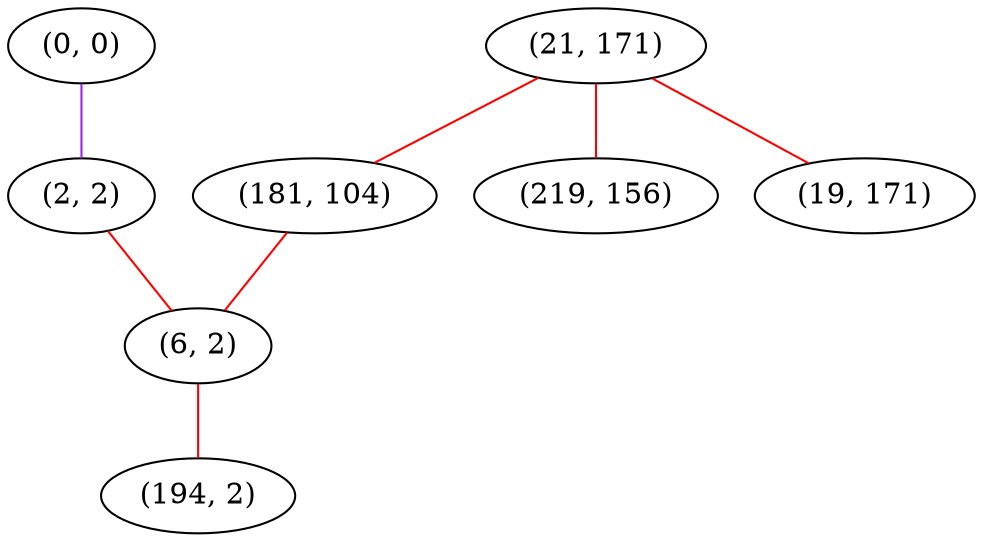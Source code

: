graph "" {
"(0, 0)";
"(21, 171)";
"(2, 2)";
"(181, 104)";
"(6, 2)";
"(194, 2)";
"(219, 156)";
"(19, 171)";
"(0, 0)" -- "(2, 2)"  [color=purple, key=0, weight=4];
"(21, 171)" -- "(219, 156)"  [color=red, key=0, weight=1];
"(21, 171)" -- "(19, 171)"  [color=red, key=0, weight=1];
"(21, 171)" -- "(181, 104)"  [color=red, key=0, weight=1];
"(2, 2)" -- "(6, 2)"  [color=red, key=0, weight=1];
"(181, 104)" -- "(6, 2)"  [color=red, key=0, weight=1];
"(6, 2)" -- "(194, 2)"  [color=red, key=0, weight=1];
}
